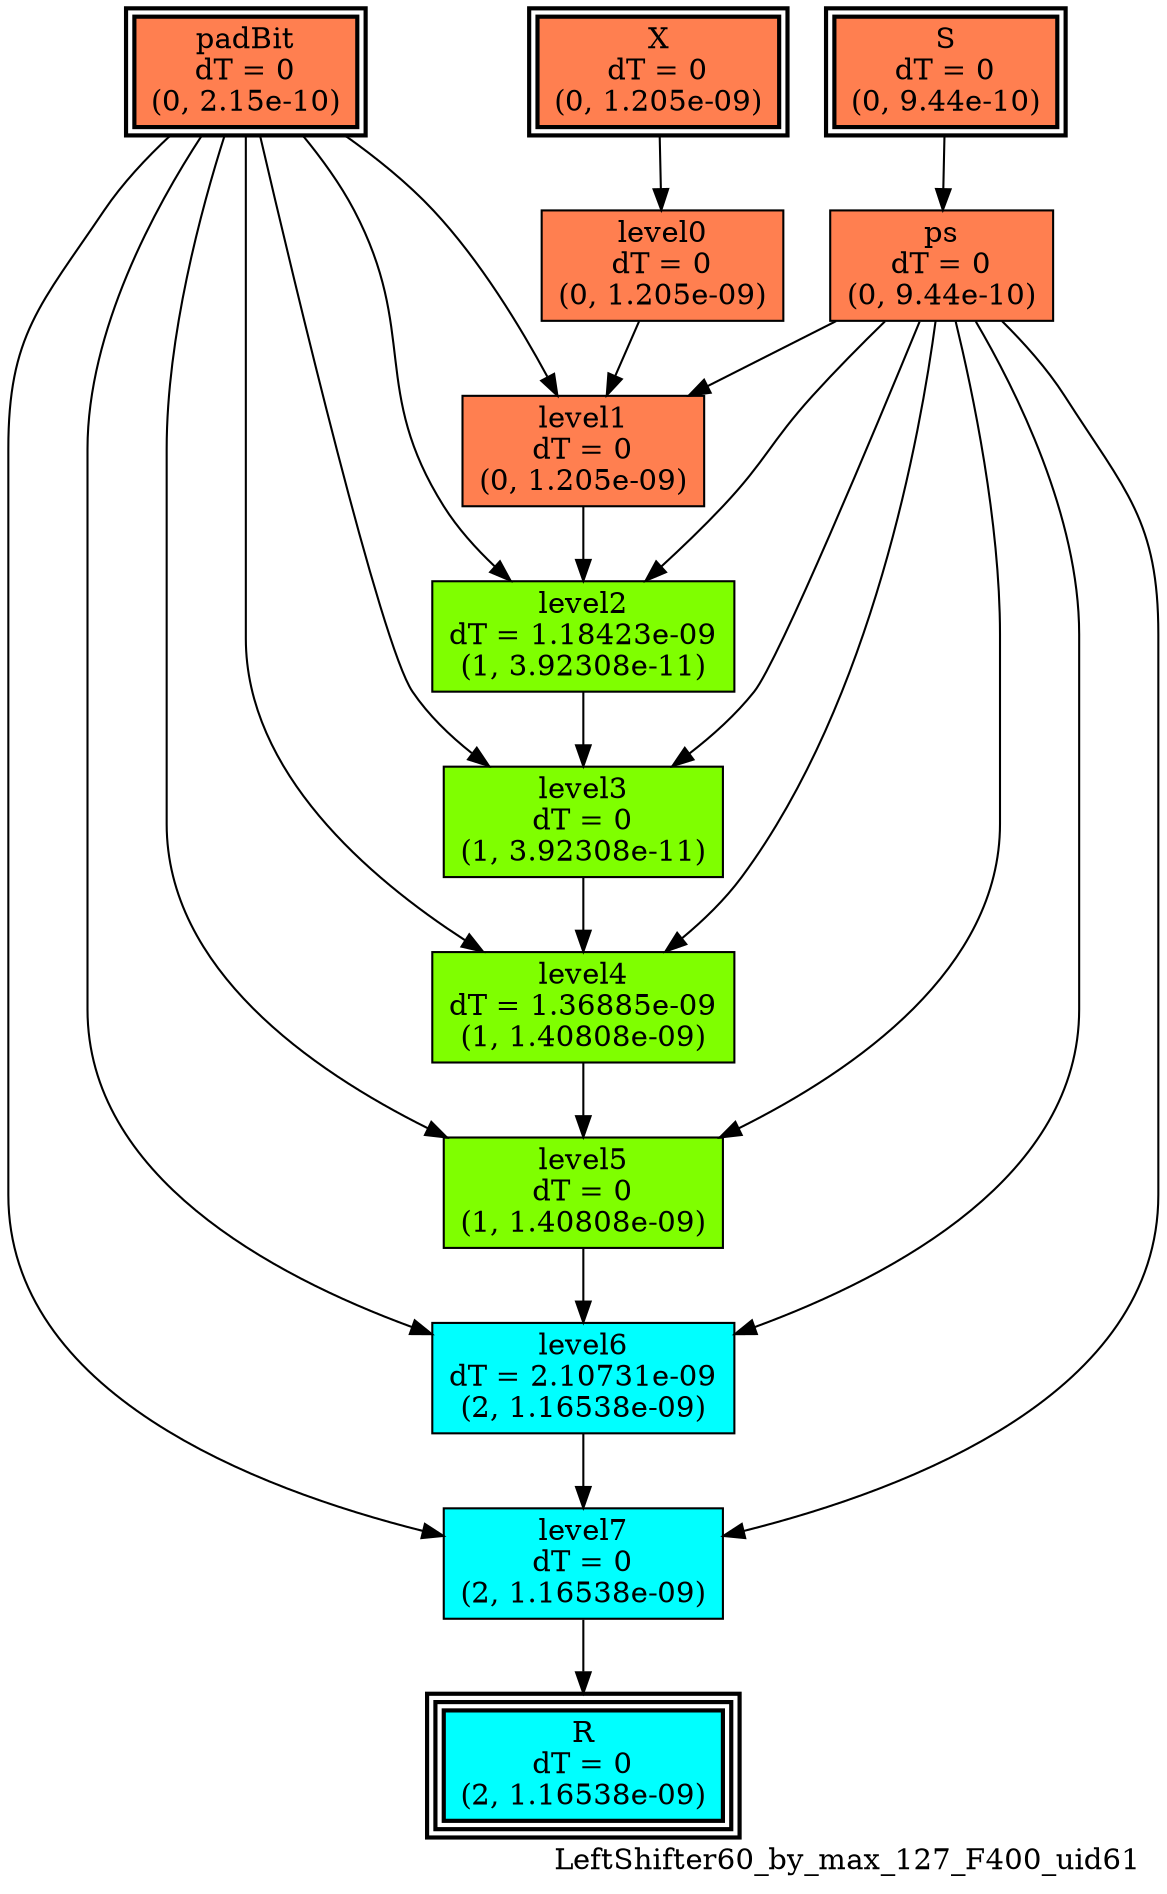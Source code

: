digraph LeftShifter60_by_max_127_F400_uid61
{
	//graph drawing options
	label=LeftShifter60_by_max_127_F400_uid61;
	labelloc=bottom;
	labeljust=right;
	ratio=auto;
	nodesep=0.25;
	ranksep=0.5;

	//input/output signals of operator LeftShifter60_by_max_127_F400_uid61
	X__LeftShifter60_by_max_127_F400_uid61 [ label="X\ndT = 0\n(0, 1.205e-09)", shape=box, color=black, style="bold, filled", fillcolor=coral, peripheries=2 ];
	S__LeftShifter60_by_max_127_F400_uid61 [ label="S\ndT = 0\n(0, 9.44e-10)", shape=box, color=black, style="bold, filled", fillcolor=coral, peripheries=2 ];
	padBit__LeftShifter60_by_max_127_F400_uid61 [ label="padBit\ndT = 0\n(0, 2.15e-10)", shape=box, color=black, style="bold, filled", fillcolor=coral, peripheries=2 ];
	R__LeftShifter60_by_max_127_F400_uid61 [ label="R\ndT = 0\n(2, 1.16538e-09)", shape=box, color=black, style="bold, filled", fillcolor=cyan, peripheries=3 ];
	{rank=same X__LeftShifter60_by_max_127_F400_uid61, S__LeftShifter60_by_max_127_F400_uid61, padBit__LeftShifter60_by_max_127_F400_uid61};
	{rank=same R__LeftShifter60_by_max_127_F400_uid61};
	//internal signals of operator LeftShifter60_by_max_127_F400_uid61
	ps__LeftShifter60_by_max_127_F400_uid61 [ label="ps\ndT = 0\n(0, 9.44e-10)", shape=box, color=black, style=filled, fillcolor=coral, peripheries=1 ];
	level0__LeftShifter60_by_max_127_F400_uid61 [ label="level0\ndT = 0\n(0, 1.205e-09)", shape=box, color=black, style=filled, fillcolor=coral, peripheries=1 ];
	level1__LeftShifter60_by_max_127_F400_uid61 [ label="level1\ndT = 0\n(0, 1.205e-09)", shape=box, color=black, style=filled, fillcolor=coral, peripheries=1 ];
	level2__LeftShifter60_by_max_127_F400_uid61 [ label="level2\ndT = 1.18423e-09\n(1, 3.92308e-11)", shape=box, color=black, style=filled, fillcolor=chartreuse, peripheries=1 ];
	level3__LeftShifter60_by_max_127_F400_uid61 [ label="level3\ndT = 0\n(1, 3.92308e-11)", shape=box, color=black, style=filled, fillcolor=chartreuse, peripheries=1 ];
	level4__LeftShifter60_by_max_127_F400_uid61 [ label="level4\ndT = 1.36885e-09\n(1, 1.40808e-09)", shape=box, color=black, style=filled, fillcolor=chartreuse, peripheries=1 ];
	level5__LeftShifter60_by_max_127_F400_uid61 [ label="level5\ndT = 0\n(1, 1.40808e-09)", shape=box, color=black, style=filled, fillcolor=chartreuse, peripheries=1 ];
	level6__LeftShifter60_by_max_127_F400_uid61 [ label="level6\ndT = 2.10731e-09\n(2, 1.16538e-09)", shape=box, color=black, style=filled, fillcolor=cyan, peripheries=1 ];
	level7__LeftShifter60_by_max_127_F400_uid61 [ label="level7\ndT = 0\n(2, 1.16538e-09)", shape=box, color=black, style=filled, fillcolor=cyan, peripheries=1 ];

	//subcomponents of operator LeftShifter60_by_max_127_F400_uid61

	//input and internal signal connections of operator LeftShifter60_by_max_127_F400_uid61
	X__LeftShifter60_by_max_127_F400_uid61 -> level0__LeftShifter60_by_max_127_F400_uid61 [ arrowhead=normal, arrowsize=1.0, arrowtail=normal, color=black, dir=forward  ];
	S__LeftShifter60_by_max_127_F400_uid61 -> ps__LeftShifter60_by_max_127_F400_uid61 [ arrowhead=normal, arrowsize=1.0, arrowtail=normal, color=black, dir=forward  ];
	padBit__LeftShifter60_by_max_127_F400_uid61 -> level1__LeftShifter60_by_max_127_F400_uid61 [ arrowhead=normal, arrowsize=1.0, arrowtail=normal, color=black, dir=forward  ];
	padBit__LeftShifter60_by_max_127_F400_uid61 -> level2__LeftShifter60_by_max_127_F400_uid61 [ arrowhead=normal, arrowsize=1.0, arrowtail=normal, color=black, dir=forward  ];
	padBit__LeftShifter60_by_max_127_F400_uid61 -> level3__LeftShifter60_by_max_127_F400_uid61 [ arrowhead=normal, arrowsize=1.0, arrowtail=normal, color=black, dir=forward  ];
	padBit__LeftShifter60_by_max_127_F400_uid61 -> level4__LeftShifter60_by_max_127_F400_uid61 [ arrowhead=normal, arrowsize=1.0, arrowtail=normal, color=black, dir=forward  ];
	padBit__LeftShifter60_by_max_127_F400_uid61 -> level5__LeftShifter60_by_max_127_F400_uid61 [ arrowhead=normal, arrowsize=1.0, arrowtail=normal, color=black, dir=forward  ];
	padBit__LeftShifter60_by_max_127_F400_uid61 -> level6__LeftShifter60_by_max_127_F400_uid61 [ arrowhead=normal, arrowsize=1.0, arrowtail=normal, color=black, dir=forward  ];
	padBit__LeftShifter60_by_max_127_F400_uid61 -> level7__LeftShifter60_by_max_127_F400_uid61 [ arrowhead=normal, arrowsize=1.0, arrowtail=normal, color=black, dir=forward  ];
	ps__LeftShifter60_by_max_127_F400_uid61 -> level1__LeftShifter60_by_max_127_F400_uid61 [ arrowhead=normal, arrowsize=1.0, arrowtail=normal, color=black, dir=forward  ];
	ps__LeftShifter60_by_max_127_F400_uid61 -> level2__LeftShifter60_by_max_127_F400_uid61 [ arrowhead=normal, arrowsize=1.0, arrowtail=normal, color=black, dir=forward  ];
	ps__LeftShifter60_by_max_127_F400_uid61 -> level3__LeftShifter60_by_max_127_F400_uid61 [ arrowhead=normal, arrowsize=1.0, arrowtail=normal, color=black, dir=forward  ];
	ps__LeftShifter60_by_max_127_F400_uid61 -> level4__LeftShifter60_by_max_127_F400_uid61 [ arrowhead=normal, arrowsize=1.0, arrowtail=normal, color=black, dir=forward  ];
	ps__LeftShifter60_by_max_127_F400_uid61 -> level5__LeftShifter60_by_max_127_F400_uid61 [ arrowhead=normal, arrowsize=1.0, arrowtail=normal, color=black, dir=forward  ];
	ps__LeftShifter60_by_max_127_F400_uid61 -> level6__LeftShifter60_by_max_127_F400_uid61 [ arrowhead=normal, arrowsize=1.0, arrowtail=normal, color=black, dir=forward  ];
	ps__LeftShifter60_by_max_127_F400_uid61 -> level7__LeftShifter60_by_max_127_F400_uid61 [ arrowhead=normal, arrowsize=1.0, arrowtail=normal, color=black, dir=forward  ];
	level0__LeftShifter60_by_max_127_F400_uid61 -> level1__LeftShifter60_by_max_127_F400_uid61 [ arrowhead=normal, arrowsize=1.0, arrowtail=normal, color=black, dir=forward  ];
	level1__LeftShifter60_by_max_127_F400_uid61 -> level2__LeftShifter60_by_max_127_F400_uid61 [ arrowhead=normal, arrowsize=1.0, arrowtail=normal, color=black, dir=forward  ];
	level2__LeftShifter60_by_max_127_F400_uid61 -> level3__LeftShifter60_by_max_127_F400_uid61 [ arrowhead=normal, arrowsize=1.0, arrowtail=normal, color=black, dir=forward  ];
	level3__LeftShifter60_by_max_127_F400_uid61 -> level4__LeftShifter60_by_max_127_F400_uid61 [ arrowhead=normal, arrowsize=1.0, arrowtail=normal, color=black, dir=forward  ];
	level4__LeftShifter60_by_max_127_F400_uid61 -> level5__LeftShifter60_by_max_127_F400_uid61 [ arrowhead=normal, arrowsize=1.0, arrowtail=normal, color=black, dir=forward  ];
	level5__LeftShifter60_by_max_127_F400_uid61 -> level6__LeftShifter60_by_max_127_F400_uid61 [ arrowhead=normal, arrowsize=1.0, arrowtail=normal, color=black, dir=forward  ];
	level6__LeftShifter60_by_max_127_F400_uid61 -> level7__LeftShifter60_by_max_127_F400_uid61 [ arrowhead=normal, arrowsize=1.0, arrowtail=normal, color=black, dir=forward  ];
	level7__LeftShifter60_by_max_127_F400_uid61 -> R__LeftShifter60_by_max_127_F400_uid61 [ arrowhead=normal, arrowsize=1.0, arrowtail=normal, color=black, dir=forward  ];
}

